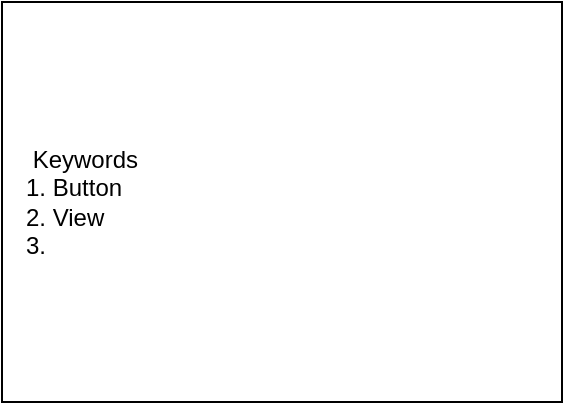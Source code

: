 <mxfile version="17.4.1" type="github">
  <diagram id="wpo0BYYLYNsAASZYDaur" name="Page-1">
    <mxGraphModel dx="1420" dy="802" grid="1" gridSize="10" guides="1" tooltips="1" connect="1" arrows="1" fold="1" page="1" pageScale="1" pageWidth="850" pageHeight="1100" math="0" shadow="0">
      <root>
        <mxCell id="0" />
        <mxCell id="1" parent="0" />
        <mxCell id="LVrYxlK2DVieBuV3T9fE-1" value="&lt;span style=&quot;white-space: pre&quot;&gt;	Keywords&lt;br/&gt;1. Button&lt;br/&gt;2. View&lt;br/&gt;3. &lt;br/&gt;&lt;/span&gt;" style="rounded=0;whiteSpace=wrap;html=1;align=left;spacingLeft=10;" vertex="1" parent="1">
          <mxGeometry x="200" y="160" width="280" height="200" as="geometry" />
        </mxCell>
      </root>
    </mxGraphModel>
  </diagram>
</mxfile>
